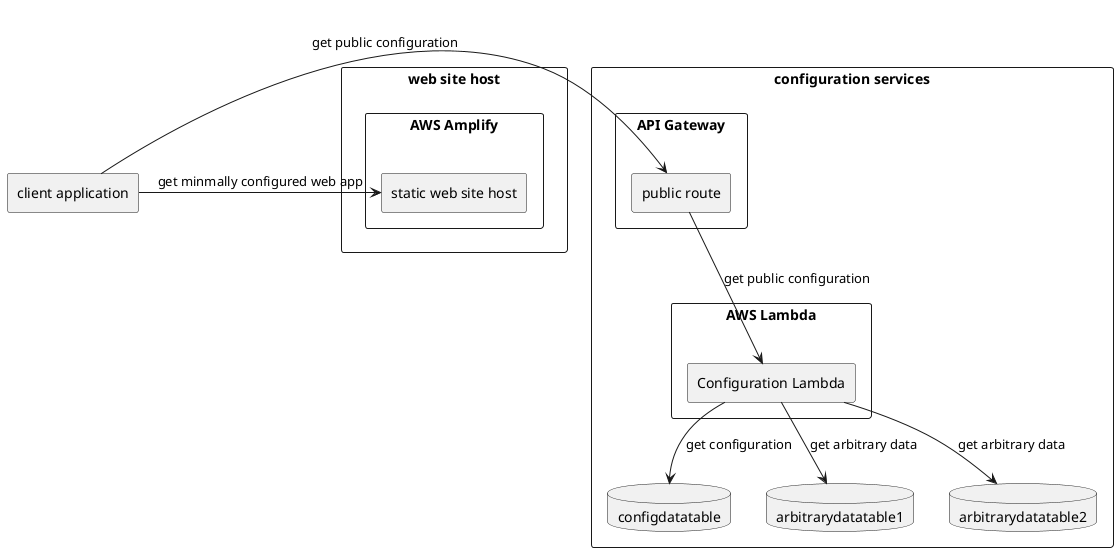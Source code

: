 @startuml
skinparam componentStyle rectangle
component "web site host" {
component "AWS Amplify" {
[static web site host] as StaticHost
}
}
[client application] as Client
component "configuration services" {
component "API Gateway" {
[public route] as PublicRoute
}
component "AWS Lambda" {
[Configuration Lambda] as ConfigurationService
}
database configdatatable
database arbitrarydatatable1
database arbitrarydatatable2
}

Client -> StaticHost : "get minmally configured web app"
Client -> PublicRoute : "get public configuration"
PublicRoute --> ConfigurationService : "get public configuration"
ConfigurationService --> configdatatable : "get configuration"
ConfigurationService --> arbitrarydatatable1 : "get arbitrary data"
ConfigurationService --> arbitrarydatatable2 : "get arbitrary data"
@enduml
